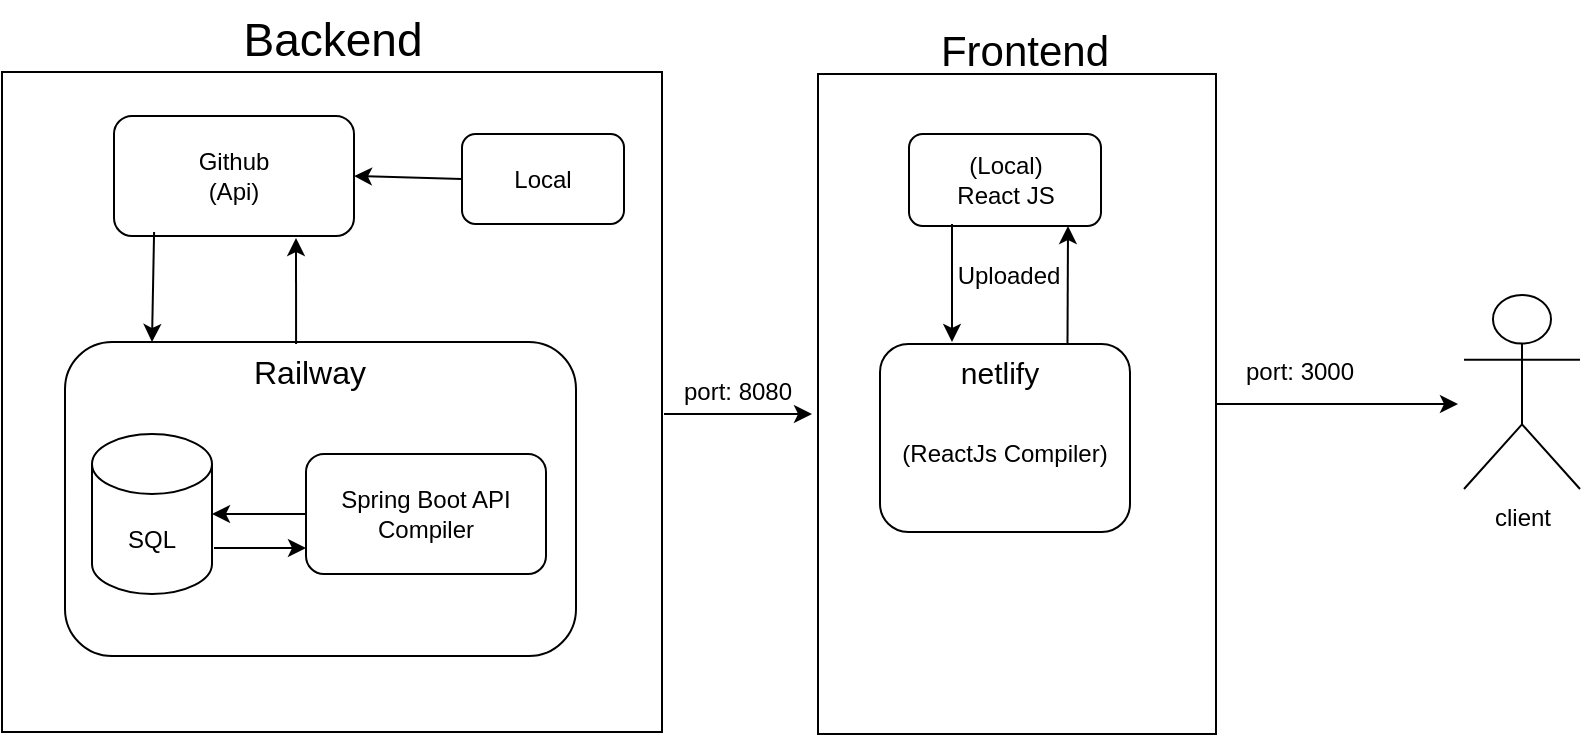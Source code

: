 <mxfile version="21.6.3" type="device">
  <diagram name="Page-1" id="gcrCQibGFPCAKmKa00B_">
    <mxGraphModel dx="978" dy="529" grid="0" gridSize="10" guides="1" tooltips="1" connect="1" arrows="1" fold="1" page="0" pageScale="1" pageWidth="1169" pageHeight="827" math="0" shadow="0">
      <root>
        <mxCell id="0" />
        <mxCell id="1" parent="0" />
        <mxCell id="MxXWNBdaxgCqqlo2t-bM-1" value="" style="whiteSpace=wrap;html=1;aspect=fixed;" vertex="1" parent="1">
          <mxGeometry x="28" y="106" width="330" height="330" as="geometry" />
        </mxCell>
        <mxCell id="MxXWNBdaxgCqqlo2t-bM-2" value="Github&lt;br&gt;(Api)" style="rounded=1;whiteSpace=wrap;html=1;" vertex="1" parent="1">
          <mxGeometry x="84" y="128" width="120" height="60" as="geometry" />
        </mxCell>
        <mxCell id="MxXWNBdaxgCqqlo2t-bM-3" value="" style="rounded=1;whiteSpace=wrap;html=1;" vertex="1" parent="1">
          <mxGeometry x="59.5" y="241" width="255.5" height="157" as="geometry" />
        </mxCell>
        <mxCell id="MxXWNBdaxgCqqlo2t-bM-4" value="SQL" style="shape=cylinder3;whiteSpace=wrap;html=1;boundedLbl=1;backgroundOutline=1;size=15;" vertex="1" parent="1">
          <mxGeometry x="73" y="287" width="60" height="80" as="geometry" />
        </mxCell>
        <mxCell id="MxXWNBdaxgCqqlo2t-bM-5" value="&lt;font style=&quot;font-size: 16px;&quot;&gt;Railway&lt;/font&gt;" style="text;html=1;strokeColor=none;fillColor=none;align=center;verticalAlign=middle;whiteSpace=wrap;rounded=0;" vertex="1" parent="1">
          <mxGeometry x="152" y="241" width="60" height="30" as="geometry" />
        </mxCell>
        <mxCell id="MxXWNBdaxgCqqlo2t-bM-7" value="Spring Boot API&lt;br&gt;Compiler" style="rounded=1;whiteSpace=wrap;html=1;" vertex="1" parent="1">
          <mxGeometry x="180" y="297" width="120" height="60" as="geometry" />
        </mxCell>
        <mxCell id="MxXWNBdaxgCqqlo2t-bM-9" value="" style="endArrow=classic;html=1;rounded=0;entryX=0;entryY=0;entryDx=0;entryDy=0;exitX=0.167;exitY=0.967;exitDx=0;exitDy=0;exitPerimeter=0;" edge="1" parent="1" source="MxXWNBdaxgCqqlo2t-bM-2">
          <mxGeometry width="50" height="50" relative="1" as="geometry">
            <mxPoint x="101" y="188" as="sourcePoint" />
            <mxPoint x="103" y="241" as="targetPoint" />
          </mxGeometry>
        </mxCell>
        <mxCell id="MxXWNBdaxgCqqlo2t-bM-11" value="" style="endArrow=classic;html=1;rounded=0;exitX=0.644;exitY=0.006;exitDx=0;exitDy=0;exitPerimeter=0;" edge="1" parent="1">
          <mxGeometry width="50" height="50" relative="1" as="geometry">
            <mxPoint x="175.042" y="241.942" as="sourcePoint" />
            <mxPoint x="175" y="189" as="targetPoint" />
          </mxGeometry>
        </mxCell>
        <mxCell id="MxXWNBdaxgCqqlo2t-bM-13" value="" style="endArrow=classic;html=1;rounded=0;" edge="1" parent="1">
          <mxGeometry width="50" height="50" relative="1" as="geometry">
            <mxPoint x="134" y="344" as="sourcePoint" />
            <mxPoint x="180" y="344" as="targetPoint" />
          </mxGeometry>
        </mxCell>
        <mxCell id="MxXWNBdaxgCqqlo2t-bM-14" value="" style="endArrow=classic;html=1;rounded=0;entryX=1;entryY=0.5;entryDx=0;entryDy=0;entryPerimeter=0;exitX=0;exitY=0.5;exitDx=0;exitDy=0;" edge="1" parent="1" source="MxXWNBdaxgCqqlo2t-bM-7" target="MxXWNBdaxgCqqlo2t-bM-4">
          <mxGeometry width="50" height="50" relative="1" as="geometry">
            <mxPoint x="137" y="361" as="sourcePoint" />
            <mxPoint x="187" y="311" as="targetPoint" />
          </mxGeometry>
        </mxCell>
        <mxCell id="MxXWNBdaxgCqqlo2t-bM-17" value="&lt;font style=&quot;font-size: 23px;&quot;&gt;Backend&lt;/font&gt;" style="text;html=1;align=center;verticalAlign=middle;resizable=0;points=[];autosize=1;strokeColor=none;fillColor=none;" vertex="1" parent="1">
          <mxGeometry x="139" y="70" width="108" height="40" as="geometry" />
        </mxCell>
        <mxCell id="MxXWNBdaxgCqqlo2t-bM-18" value="&lt;font style=&quot;font-size: 21px;&quot;&gt;Frontend&lt;/font&gt;" style="text;html=1;align=center;verticalAlign=middle;resizable=0;points=[];autosize=1;strokeColor=none;fillColor=none;" vertex="1" parent="1">
          <mxGeometry x="488" y="76" width="102" height="37" as="geometry" />
        </mxCell>
        <mxCell id="MxXWNBdaxgCqqlo2t-bM-19" value="" style="rounded=0;whiteSpace=wrap;html=1;" vertex="1" parent="1">
          <mxGeometry x="436" y="107" width="199" height="330" as="geometry" />
        </mxCell>
        <mxCell id="MxXWNBdaxgCqqlo2t-bM-20" value="(Local) &lt;br&gt;React JS" style="rounded=1;whiteSpace=wrap;html=1;" vertex="1" parent="1">
          <mxGeometry x="481.5" y="137" width="96" height="46" as="geometry" />
        </mxCell>
        <mxCell id="MxXWNBdaxgCqqlo2t-bM-21" value="&lt;br&gt;(ReactJs Compiler)" style="rounded=1;whiteSpace=wrap;html=1;" vertex="1" parent="1">
          <mxGeometry x="467" y="242" width="125" height="94" as="geometry" />
        </mxCell>
        <mxCell id="MxXWNBdaxgCqqlo2t-bM-22" value="&lt;font style=&quot;font-size: 15px;&quot;&gt;netlify&lt;/font&gt;" style="text;html=1;strokeColor=none;fillColor=none;align=center;verticalAlign=middle;whiteSpace=wrap;rounded=0;" vertex="1" parent="1">
          <mxGeometry x="497" y="241" width="60" height="30" as="geometry" />
        </mxCell>
        <mxCell id="MxXWNBdaxgCqqlo2t-bM-24" value="" style="endArrow=classic;html=1;rounded=0;" edge="1" parent="1">
          <mxGeometry width="50" height="50" relative="1" as="geometry">
            <mxPoint x="503" y="182" as="sourcePoint" />
            <mxPoint x="503" y="241" as="targetPoint" />
          </mxGeometry>
        </mxCell>
        <mxCell id="MxXWNBdaxgCqqlo2t-bM-25" value="Uploaded" style="text;html=1;strokeColor=none;fillColor=none;align=center;verticalAlign=middle;whiteSpace=wrap;rounded=0;" vertex="1" parent="1">
          <mxGeometry x="505.5" y="194" width="50.5" height="28" as="geometry" />
        </mxCell>
        <mxCell id="MxXWNBdaxgCqqlo2t-bM-26" value="" style="endArrow=classic;html=1;rounded=0;" edge="1" parent="1">
          <mxGeometry width="50" height="50" relative="1" as="geometry">
            <mxPoint x="359" y="277" as="sourcePoint" />
            <mxPoint x="433" y="277" as="targetPoint" />
          </mxGeometry>
        </mxCell>
        <mxCell id="MxXWNBdaxgCqqlo2t-bM-28" value="port: 8080" style="text;html=1;strokeColor=none;fillColor=none;align=center;verticalAlign=middle;whiteSpace=wrap;rounded=0;" vertex="1" parent="1">
          <mxGeometry x="366" y="251" width="60" height="30" as="geometry" />
        </mxCell>
        <mxCell id="MxXWNBdaxgCqqlo2t-bM-29" value="" style="endArrow=classic;html=1;rounded=0;exitX=1;exitY=0.5;exitDx=0;exitDy=0;" edge="1" parent="1" source="MxXWNBdaxgCqqlo2t-bM-19">
          <mxGeometry width="50" height="50" relative="1" as="geometry">
            <mxPoint x="426" y="256" as="sourcePoint" />
            <mxPoint x="756" y="272" as="targetPoint" />
          </mxGeometry>
        </mxCell>
        <mxCell id="MxXWNBdaxgCqqlo2t-bM-30" value="Local" style="rounded=1;whiteSpace=wrap;html=1;" vertex="1" parent="1">
          <mxGeometry x="258" y="137" width="81" height="45" as="geometry" />
        </mxCell>
        <mxCell id="MxXWNBdaxgCqqlo2t-bM-31" value="" style="endArrow=classic;html=1;rounded=0;entryX=1;entryY=0.5;entryDx=0;entryDy=0;exitX=0;exitY=0.5;exitDx=0;exitDy=0;" edge="1" parent="1" source="MxXWNBdaxgCqqlo2t-bM-30" target="MxXWNBdaxgCqqlo2t-bM-2">
          <mxGeometry width="50" height="50" relative="1" as="geometry">
            <mxPoint x="426" y="256" as="sourcePoint" />
            <mxPoint x="476" y="206" as="targetPoint" />
          </mxGeometry>
        </mxCell>
        <mxCell id="MxXWNBdaxgCqqlo2t-bM-32" value="port: 3000" style="text;html=1;strokeColor=none;fillColor=none;align=center;verticalAlign=middle;whiteSpace=wrap;rounded=0;" vertex="1" parent="1">
          <mxGeometry x="647" y="241" width="60" height="30" as="geometry" />
        </mxCell>
        <mxCell id="MxXWNBdaxgCqqlo2t-bM-33" value="client" style="shape=umlActor;verticalLabelPosition=bottom;verticalAlign=top;html=1;outlineConnect=0;" vertex="1" parent="1">
          <mxGeometry x="759" y="217.5" width="58" height="97" as="geometry" />
        </mxCell>
        <mxCell id="MxXWNBdaxgCqqlo2t-bM-36" value="" style="endArrow=classic;html=1;rounded=0;exitX=0.75;exitY=0;exitDx=0;exitDy=0;" edge="1" parent="1" source="MxXWNBdaxgCqqlo2t-bM-21">
          <mxGeometry width="50" height="50" relative="1" as="geometry">
            <mxPoint x="541" y="243" as="sourcePoint" />
            <mxPoint x="561" y="183" as="targetPoint" />
          </mxGeometry>
        </mxCell>
      </root>
    </mxGraphModel>
  </diagram>
</mxfile>
